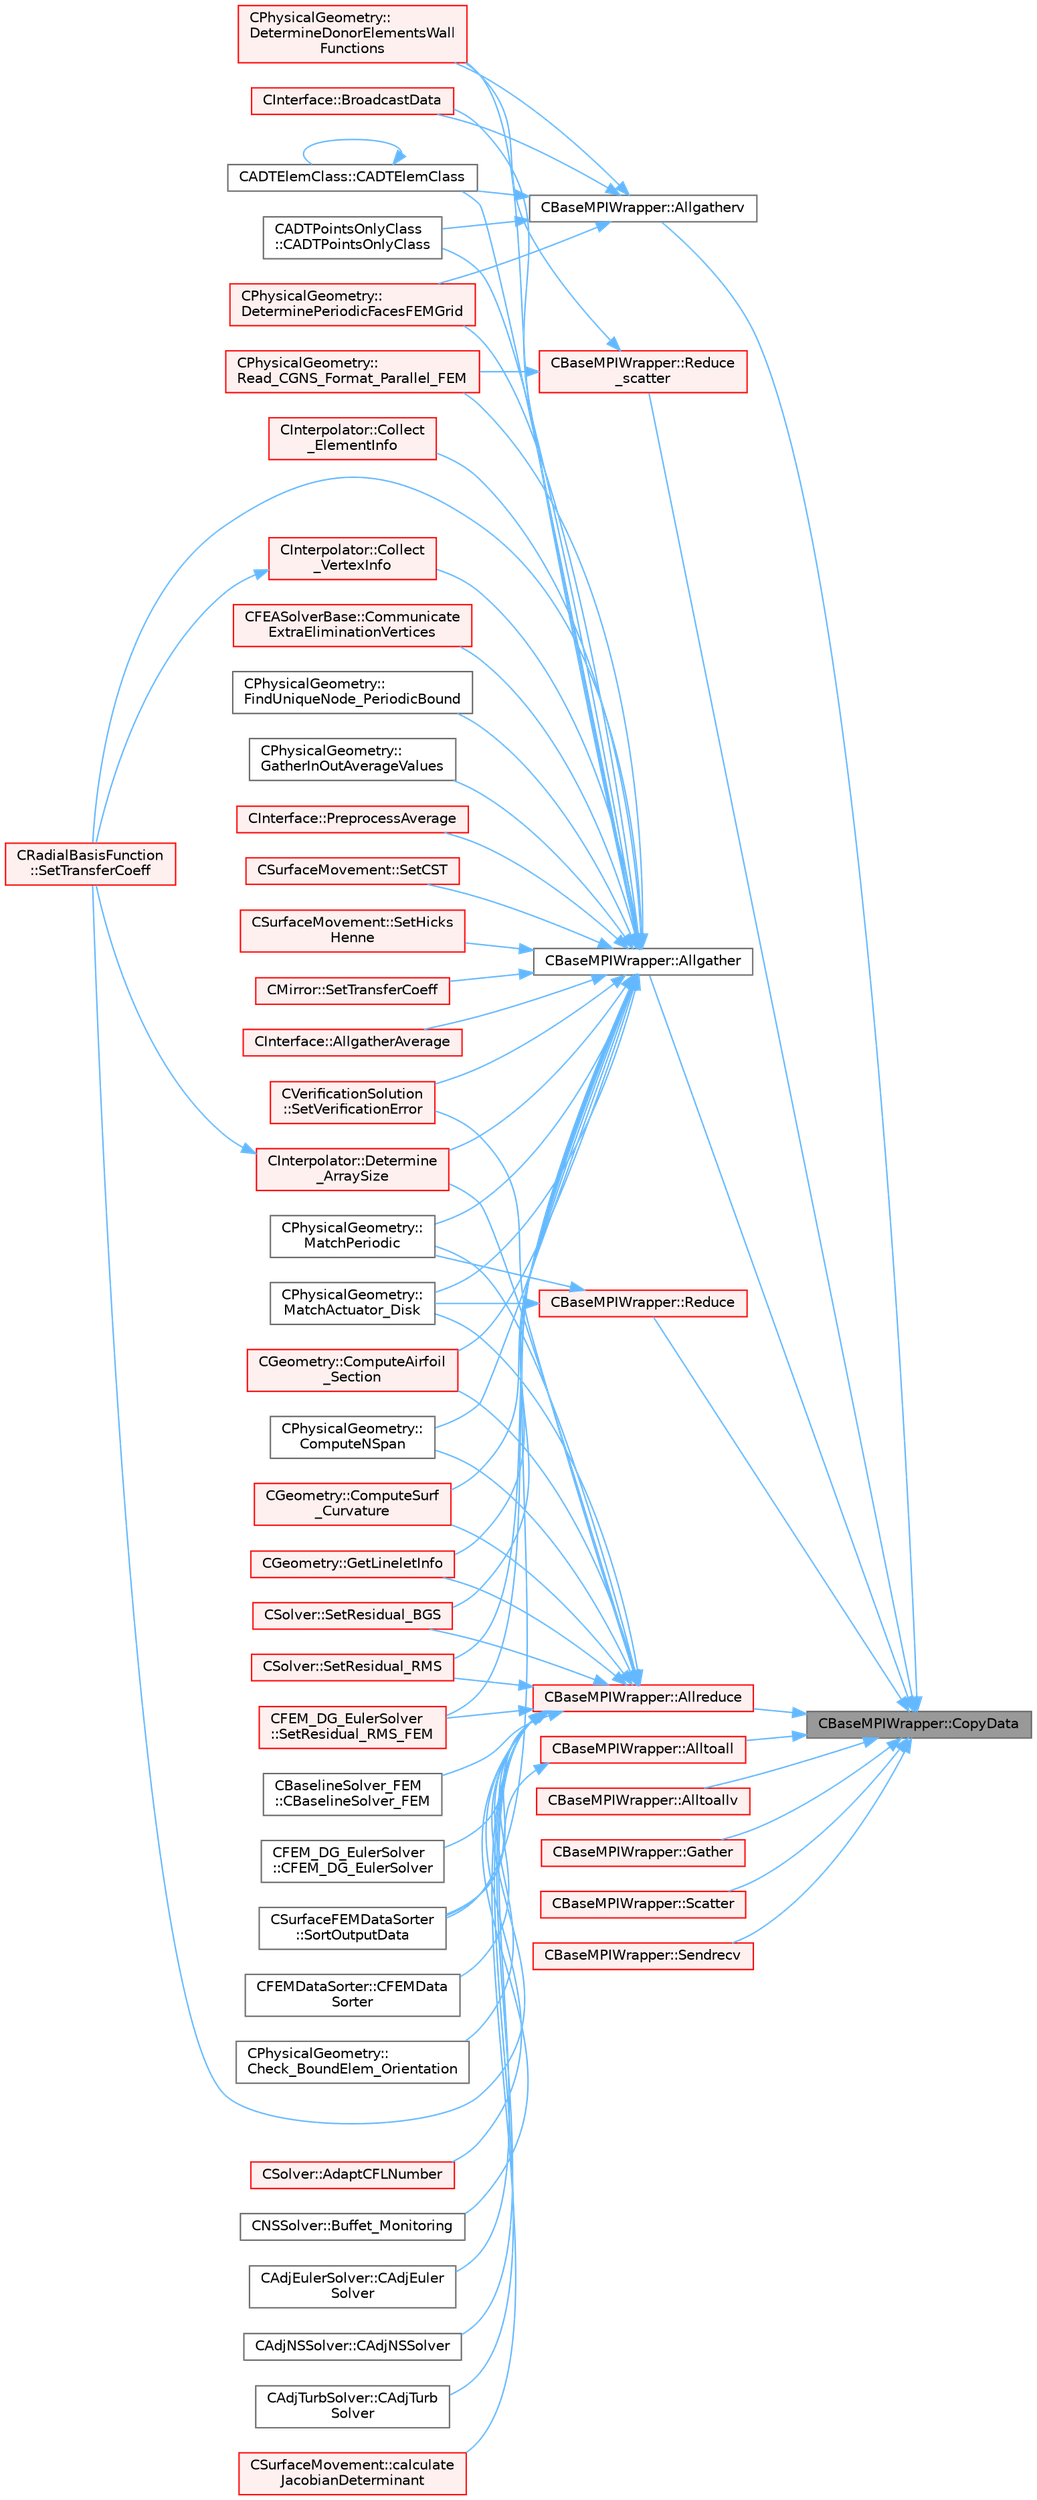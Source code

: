 digraph "CBaseMPIWrapper::CopyData"
{
 // LATEX_PDF_SIZE
  bgcolor="transparent";
  edge [fontname=Helvetica,fontsize=10,labelfontname=Helvetica,labelfontsize=10];
  node [fontname=Helvetica,fontsize=10,shape=box,height=0.2,width=0.4];
  rankdir="RL";
  Node1 [id="Node000001",label="CBaseMPIWrapper::CopyData",height=0.2,width=0.4,color="gray40", fillcolor="grey60", style="filled", fontcolor="black",tooltip=" "];
  Node1 -> Node2 [id="edge1_Node000001_Node000002",dir="back",color="steelblue1",style="solid",tooltip=" "];
  Node2 [id="Node000002",label="CBaseMPIWrapper::Allgather",height=0.2,width=0.4,color="grey40", fillcolor="white", style="filled",URL="$classCBaseMPIWrapper.html#a137ef06ade0c4f94d2a61f9b8817b6a7",tooltip=" "];
  Node2 -> Node3 [id="edge2_Node000002_Node000003",dir="back",color="steelblue1",style="solid",tooltip=" "];
  Node3 [id="Node000003",label="CInterface::AllgatherAverage",height=0.2,width=0.4,color="red", fillcolor="#FFF0F0", style="filled",URL="$classCInterface.html#a10f9026b7a38a20c9b7c54ff199e7e8d",tooltip="Interpolate data and scatter it into different processors, for matching meshes."];
  Node2 -> Node16 [id="edge3_Node000002_Node000016",dir="back",color="steelblue1",style="solid",tooltip=" "];
  Node16 [id="Node000016",label="CInterface::BroadcastData",height=0.2,width=0.4,color="red", fillcolor="#FFF0F0", style="filled",URL="$classCInterface.html#ae96b2c6b2dda67461705d7ef160c289d",tooltip="Interpolate data and broadcast it into all processors, for nonmatching meshes."];
  Node2 -> Node20 [id="edge4_Node000002_Node000020",dir="back",color="steelblue1",style="solid",tooltip=" "];
  Node20 [id="Node000020",label="CADTElemClass::CADTElemClass",height=0.2,width=0.4,color="grey40", fillcolor="white", style="filled",URL="$classCADTElemClass.html#aca84ec37470fc91943475dfc8bed21f0",tooltip="Constructor of the class."];
  Node20 -> Node20 [id="edge5_Node000020_Node000020",dir="back",color="steelblue1",style="solid",tooltip=" "];
  Node2 -> Node21 [id="edge6_Node000002_Node000021",dir="back",color="steelblue1",style="solid",tooltip=" "];
  Node21 [id="Node000021",label="CADTPointsOnlyClass\l::CADTPointsOnlyClass",height=0.2,width=0.4,color="grey40", fillcolor="white", style="filled",URL="$classCADTPointsOnlyClass.html#a193a94454e42305eccc40988e0ac0f6d",tooltip="Constructor of the class."];
  Node2 -> Node22 [id="edge7_Node000002_Node000022",dir="back",color="steelblue1",style="solid",tooltip=" "];
  Node22 [id="Node000022",label="CInterpolator::Collect\l_ElementInfo",height=0.2,width=0.4,color="red", fillcolor="#FFF0F0", style="filled",URL="$classCInterpolator.html#a4819e25dda8cd39779103d2355dacf2d",tooltip="Collect all donor elements in an interface pair."];
  Node2 -> Node25 [id="edge8_Node000002_Node000025",dir="back",color="steelblue1",style="solid",tooltip=" "];
  Node25 [id="Node000025",label="CInterpolator::Collect\l_VertexInfo",height=0.2,width=0.4,color="red", fillcolor="#FFF0F0", style="filled",URL="$classCInterpolator.html#aa979af5b55b5e841d4e4bc1465c5e644",tooltip="Collect and communicate vertex info: coord, global point."];
  Node25 -> Node28 [id="edge9_Node000025_Node000028",dir="back",color="steelblue1",style="solid",tooltip=" "];
  Node28 [id="Node000028",label="CRadialBasisFunction\l::SetTransferCoeff",height=0.2,width=0.4,color="red", fillcolor="#FFF0F0", style="filled",URL="$classCRadialBasisFunction.html#a844247f08e8b5e91bbe6e08dd3830fea",tooltip="Set up transfer matrix defining relation between two meshes."];
  Node2 -> Node30 [id="edge10_Node000002_Node000030",dir="back",color="steelblue1",style="solid",tooltip=" "];
  Node30 [id="Node000030",label="CFEASolverBase::Communicate\lExtraEliminationVertices",height=0.2,width=0.4,color="red", fillcolor="#FFF0F0", style="filled",URL="$classCFEASolverBase.html#a1cfb4329edf9b0d4d4ed6836329c689f",tooltip="Communicate extra vertices for elimination in the linear system."];
  Node2 -> Node34 [id="edge11_Node000002_Node000034",dir="back",color="steelblue1",style="solid",tooltip=" "];
  Node34 [id="Node000034",label="CGeometry::ComputeAirfoil\l_Section",height=0.2,width=0.4,color="red", fillcolor="#FFF0F0", style="filled",URL="$classCGeometry.html#a89153b5d029a8e95b8e1546605e3a001",tooltip="A virtual member."];
  Node2 -> Node39 [id="edge12_Node000002_Node000039",dir="back",color="steelblue1",style="solid",tooltip=" "];
  Node39 [id="Node000039",label="CPhysicalGeometry::\lComputeNSpan",height=0.2,width=0.4,color="grey40", fillcolor="white", style="filled",URL="$classCPhysicalGeometry.html#aa3fbc055a43bbab16e7b5aa5ceecd14f",tooltip="Set number of span wise level for turbomachinery computation."];
  Node2 -> Node40 [id="edge13_Node000002_Node000040",dir="back",color="steelblue1",style="solid",tooltip=" "];
  Node40 [id="Node000040",label="CGeometry::ComputeSurf\l_Curvature",height=0.2,width=0.4,color="red", fillcolor="#FFF0F0", style="filled",URL="$classCGeometry.html#a260ac40c011a30a0fb55a4cc45eaf88e",tooltip="Find and store all vertices on a sharp corner in the geometry."];
  Node2 -> Node44 [id="edge14_Node000002_Node000044",dir="back",color="steelblue1",style="solid",tooltip=" "];
  Node44 [id="Node000044",label="CInterpolator::Determine\l_ArraySize",height=0.2,width=0.4,color="red", fillcolor="#FFF0F0", style="filled",URL="$classCInterpolator.html#ae172af44fdeaab02740a3feee56c6c02",tooltip="Determine array sizes used to collect and send coordinate and global point information."];
  Node44 -> Node28 [id="edge15_Node000044_Node000028",dir="back",color="steelblue1",style="solid",tooltip=" "];
  Node2 -> Node45 [id="edge16_Node000002_Node000045",dir="back",color="steelblue1",style="solid",tooltip=" "];
  Node45 [id="Node000045",label="CPhysicalGeometry::\lDetermineDonorElementsWall\lFunctions",height=0.2,width=0.4,color="red", fillcolor="#FFF0F0", style="filled",URL="$classCPhysicalGeometry.html#acef4e18142b580bf09f21e5b71387d5f",tooltip="Determine the donor elements for the boundary elements on viscous wall boundaries when wall functions..."];
  Node2 -> Node47 [id="edge17_Node000002_Node000047",dir="back",color="steelblue1",style="solid",tooltip=" "];
  Node47 [id="Node000047",label="CPhysicalGeometry::\lDeterminePeriodicFacesFEMGrid",height=0.2,width=0.4,color="red", fillcolor="#FFF0F0", style="filled",URL="$classCPhysicalGeometry.html#a4b8a3bab829079fe0425b00afe2c0dab",tooltip="Determine the neighboring information for periodic faces of a FEM grid."];
  Node2 -> Node48 [id="edge18_Node000002_Node000048",dir="back",color="steelblue1",style="solid",tooltip=" "];
  Node48 [id="Node000048",label="CPhysicalGeometry::\lFindUniqueNode_PeriodicBound",height=0.2,width=0.4,color="grey40", fillcolor="white", style="filled",URL="$classCPhysicalGeometry.html#a8ac15a23d14c919320fbbbf6ac45cbd0",tooltip="For streamwise periodicity, find & store a unique reference node on the designated periodic inlet."];
  Node2 -> Node49 [id="edge19_Node000002_Node000049",dir="back",color="steelblue1",style="solid",tooltip=" "];
  Node49 [id="Node000049",label="CPhysicalGeometry::\lGatherInOutAverageValues",height=0.2,width=0.4,color="grey40", fillcolor="white", style="filled",URL="$classCPhysicalGeometry.html#af64e3443a9381960d56065bd61802ab3",tooltip="Set turbo boundary vertex."];
  Node2 -> Node50 [id="edge20_Node000002_Node000050",dir="back",color="steelblue1",style="solid",tooltip=" "];
  Node50 [id="Node000050",label="CGeometry::GetLineletInfo",height=0.2,width=0.4,color="red", fillcolor="#FFF0F0", style="filled",URL="$classCGeometry.html#ae1e8531f66b9d9fa0d87eae099130df3",tooltip="Get the linelet definition, this function computes the linelets if that has not been done yet."];
  Node2 -> Node58 [id="edge21_Node000002_Node000058",dir="back",color="steelblue1",style="solid",tooltip=" "];
  Node58 [id="Node000058",label="CPhysicalGeometry::\lMatchActuator_Disk",height=0.2,width=0.4,color="grey40", fillcolor="white", style="filled",URL="$classCPhysicalGeometry.html#a8a6b2f467c300acd26f6ed89f4090e72",tooltip="Mach the near field boundary condition."];
  Node2 -> Node59 [id="edge22_Node000002_Node000059",dir="back",color="steelblue1",style="solid",tooltip=" "];
  Node59 [id="Node000059",label="CPhysicalGeometry::\lMatchPeriodic",height=0.2,width=0.4,color="grey40", fillcolor="white", style="filled",URL="$classCPhysicalGeometry.html#a763708fe12bba6a755ea5917b3ddf250",tooltip="Mach the periodic boundary conditions."];
  Node2 -> Node60 [id="edge23_Node000002_Node000060",dir="back",color="steelblue1",style="solid",tooltip=" "];
  Node60 [id="Node000060",label="CInterface::PreprocessAverage",height=0.2,width=0.4,color="red", fillcolor="#FFF0F0", style="filled",URL="$classCInterface.html#af95e8a2dd934d6abb49081e4e22439e9",tooltip="Transfer pre-processing for the mixing plane inteface."];
  Node2 -> Node62 [id="edge24_Node000002_Node000062",dir="back",color="steelblue1",style="solid",tooltip=" "];
  Node62 [id="Node000062",label="CPhysicalGeometry::\lRead_CGNS_Format_Parallel_FEM",height=0.2,width=0.4,color="red", fillcolor="#FFF0F0", style="filled",URL="$classCPhysicalGeometry.html#aa222a46292ba9ba3b03e581587bdbfb6",tooltip="Reads for the FEM solver the geometry of the grid and adjust the boundary conditions with the configu..."];
  Node2 -> Node64 [id="edge25_Node000002_Node000064",dir="back",color="steelblue1",style="solid",tooltip=" "];
  Node64 [id="Node000064",label="CSurfaceMovement::SetCST",height=0.2,width=0.4,color="red", fillcolor="#FFF0F0", style="filled",URL="$classCSurfaceMovement.html#a10a599f558d2d847be1c638be43acd63",tooltip="Set a deformation based on a change in the Kulfan parameters for an airfoil."];
  Node2 -> Node76 [id="edge26_Node000002_Node000076",dir="back",color="steelblue1",style="solid",tooltip=" "];
  Node76 [id="Node000076",label="CSurfaceMovement::SetHicks\lHenne",height=0.2,width=0.4,color="red", fillcolor="#FFF0F0", style="filled",URL="$classCSurfaceMovement.html#a119e4756830fac758284342ea5027527",tooltip="Set a Hicks-Henne deformation bump functions on an airfoil."];
  Node2 -> Node77 [id="edge27_Node000002_Node000077",dir="back",color="steelblue1",style="solid",tooltip=" "];
  Node77 [id="Node000077",label="CSolver::SetResidual_BGS",height=0.2,width=0.4,color="red", fillcolor="#FFF0F0", style="filled",URL="$classCSolver.html#a4fbc06f5031775b6828986a133490400",tooltip="Communicate the value of the max residual and RMS residual."];
  Node2 -> Node81 [id="edge28_Node000002_Node000081",dir="back",color="steelblue1",style="solid",tooltip=" "];
  Node81 [id="Node000081",label="CSolver::SetResidual_RMS",height=0.2,width=0.4,color="red", fillcolor="#FFF0F0", style="filled",URL="$classCSolver.html#a1ac9c08f281abbb09cbb702b3fd644f7",tooltip="Set the value of the max residual and RMS residual."];
  Node2 -> Node93 [id="edge29_Node000002_Node000093",dir="back",color="steelblue1",style="solid",tooltip=" "];
  Node93 [id="Node000093",label="CFEM_DG_EulerSolver\l::SetResidual_RMS_FEM",height=0.2,width=0.4,color="red", fillcolor="#FFF0F0", style="filled",URL="$classCFEM__DG__EulerSolver.html#a34550ee1621eeabc419e7ddb64c0b52e",tooltip="Update the solution using the classical fourth-order Runge-Kutta scheme."];
  Node2 -> Node96 [id="edge30_Node000002_Node000096",dir="back",color="steelblue1",style="solid",tooltip=" "];
  Node96 [id="Node000096",label="CMirror::SetTransferCoeff",height=0.2,width=0.4,color="red", fillcolor="#FFF0F0", style="filled",URL="$classCMirror.html#ae10062578d5514be2b13fa303fab3bd8",tooltip="Set up transfer matrix defining relation between two meshes."];
  Node2 -> Node28 [id="edge31_Node000002_Node000028",dir="back",color="steelblue1",style="solid",tooltip=" "];
  Node2 -> Node98 [id="edge32_Node000002_Node000098",dir="back",color="steelblue1",style="solid",tooltip=" "];
  Node98 [id="Node000098",label="CVerificationSolution\l::SetVerificationError",height=0.2,width=0.4,color="red", fillcolor="#FFF0F0", style="filled",URL="$classCVerificationSolution.html#a467e0ccdb07f223326549273ddeb9fa9",tooltip="Calculate the global error metrics for verification cases."];
  Node2 -> Node102 [id="edge33_Node000002_Node000102",dir="back",color="steelblue1",style="solid",tooltip=" "];
  Node102 [id="Node000102",label="CSurfaceFEMDataSorter\l::SortOutputData",height=0.2,width=0.4,color="grey40", fillcolor="white", style="filled",URL="$classCSurfaceFEMDataSorter.html#a780cb416bfb4aed7697a252887821020",tooltip="Sort the output data for each grid node into a linear partitioning across all processors."];
  Node1 -> Node103 [id="edge34_Node000001_Node000103",dir="back",color="steelblue1",style="solid",tooltip=" "];
  Node103 [id="Node000103",label="CBaseMPIWrapper::Allgatherv",height=0.2,width=0.4,color="grey40", fillcolor="white", style="filled",URL="$classCBaseMPIWrapper.html#a1c8c3f6d23fd0833c8cd8ef23b0beded",tooltip=" "];
  Node103 -> Node16 [id="edge35_Node000103_Node000016",dir="back",color="steelblue1",style="solid",tooltip=" "];
  Node103 -> Node20 [id="edge36_Node000103_Node000020",dir="back",color="steelblue1",style="solid",tooltip=" "];
  Node103 -> Node21 [id="edge37_Node000103_Node000021",dir="back",color="steelblue1",style="solid",tooltip=" "];
  Node103 -> Node45 [id="edge38_Node000103_Node000045",dir="back",color="steelblue1",style="solid",tooltip=" "];
  Node103 -> Node47 [id="edge39_Node000103_Node000047",dir="back",color="steelblue1",style="solid",tooltip=" "];
  Node1 -> Node104 [id="edge40_Node000001_Node000104",dir="back",color="steelblue1",style="solid",tooltip=" "];
  Node104 [id="Node000104",label="CBaseMPIWrapper::Allreduce",height=0.2,width=0.4,color="red", fillcolor="#FFF0F0", style="filled",URL="$classCBaseMPIWrapper.html#a381d4b3738c09d92ee1ae9f89715b541",tooltip=" "];
  Node104 -> Node105 [id="edge41_Node000104_Node000105",dir="back",color="steelblue1",style="solid",tooltip=" "];
  Node105 [id="Node000105",label="CSolver::AdaptCFLNumber",height=0.2,width=0.4,color="red", fillcolor="#FFF0F0", style="filled",URL="$classCSolver.html#a7db35f21bf505e35cce4bcdf38af3b2a",tooltip="Adapt the CFL number based on the local under-relaxation parameters computed for each nonlinear itera..."];
  Node104 -> Node108 [id="edge42_Node000104_Node000108",dir="back",color="steelblue1",style="solid",tooltip=" "];
  Node108 [id="Node000108",label="CNSSolver::Buffet_Monitoring",height=0.2,width=0.4,color="grey40", fillcolor="white", style="filled",URL="$classCNSSolver.html#a4cb9bee803f034c220d6dec914f0923b",tooltip="Compute the buffet sensor."];
  Node104 -> Node109 [id="edge43_Node000104_Node000109",dir="back",color="steelblue1",style="solid",tooltip=" "];
  Node109 [id="Node000109",label="CAdjEulerSolver::CAdjEuler\lSolver",height=0.2,width=0.4,color="grey40", fillcolor="white", style="filled",URL="$classCAdjEulerSolver.html#a0a739888df9436d4707665d152a7af1a",tooltip=" "];
  Node104 -> Node110 [id="edge44_Node000104_Node000110",dir="back",color="steelblue1",style="solid",tooltip=" "];
  Node110 [id="Node000110",label="CAdjNSSolver::CAdjNSSolver",height=0.2,width=0.4,color="grey40", fillcolor="white", style="filled",URL="$classCAdjNSSolver.html#a323f1dc7c0b9fe00d1911eeeea365d46",tooltip=" "];
  Node104 -> Node111 [id="edge45_Node000104_Node000111",dir="back",color="steelblue1",style="solid",tooltip=" "];
  Node111 [id="Node000111",label="CAdjTurbSolver::CAdjTurb\lSolver",height=0.2,width=0.4,color="grey40", fillcolor="white", style="filled",URL="$classCAdjTurbSolver.html#a621bdae0b081f25a67425cc037cd90a2",tooltip=" "];
  Node104 -> Node112 [id="edge46_Node000104_Node000112",dir="back",color="steelblue1",style="solid",tooltip=" "];
  Node112 [id="Node000112",label="CSurfaceMovement::calculate\lJacobianDeterminant",height=0.2,width=0.4,color="red", fillcolor="#FFF0F0", style="filled",URL="$classCSurfaceMovement.html#a9dfadfc43c0e859c76cb186423a6cd2e",tooltip="Calculate the determinant of the Jacobian matrix for the FFD problem."];
  Node104 -> Node113 [id="edge47_Node000104_Node000113",dir="back",color="steelblue1",style="solid",tooltip=" "];
  Node113 [id="Node000113",label="CBaselineSolver_FEM\l::CBaselineSolver_FEM",height=0.2,width=0.4,color="grey40", fillcolor="white", style="filled",URL="$classCBaselineSolver__FEM.html#a555c5501fce1dfa608bba1e8f77232d1",tooltip=" "];
  Node104 -> Node114 [id="edge48_Node000104_Node000114",dir="back",color="steelblue1",style="solid",tooltip=" "];
  Node114 [id="Node000114",label="CFEM_DG_EulerSolver\l::CFEM_DG_EulerSolver",height=0.2,width=0.4,color="grey40", fillcolor="white", style="filled",URL="$classCFEM__DG__EulerSolver.html#a677fa998b78bd489a3f8bee0d56623dd",tooltip=" "];
  Node104 -> Node115 [id="edge49_Node000104_Node000115",dir="back",color="steelblue1",style="solid",tooltip=" "];
  Node115 [id="Node000115",label="CFEMDataSorter::CFEMData\lSorter",height=0.2,width=0.4,color="grey40", fillcolor="white", style="filled",URL="$classCFEMDataSorter.html#a396ceee8aa88999d6774e69a9c46f833",tooltip="Constructor."];
  Node104 -> Node116 [id="edge50_Node000104_Node000116",dir="back",color="steelblue1",style="solid",tooltip=" "];
  Node116 [id="Node000116",label="CPhysicalGeometry::\lCheck_BoundElem_Orientation",height=0.2,width=0.4,color="grey40", fillcolor="white", style="filled",URL="$classCPhysicalGeometry.html#a9d362c5d1caf1ed6ca75770185464873",tooltip="Check the volume element orientation."];
  Node104 -> Node34 [id="edge51_Node000104_Node000034",dir="back",color="steelblue1",style="solid",tooltip=" "];
  Node104 -> Node39 [id="edge52_Node000104_Node000039",dir="back",color="steelblue1",style="solid",tooltip=" "];
  Node104 -> Node40 [id="edge53_Node000104_Node000040",dir="back",color="steelblue1",style="solid",tooltip=" "];
  Node104 -> Node44 [id="edge54_Node000104_Node000044",dir="back",color="steelblue1",style="solid",tooltip=" "];
  Node104 -> Node50 [id="edge55_Node000104_Node000050",dir="back",color="steelblue1",style="solid",tooltip=" "];
  Node104 -> Node58 [id="edge56_Node000104_Node000058",dir="back",color="steelblue1",style="solid",tooltip=" "];
  Node104 -> Node59 [id="edge57_Node000104_Node000059",dir="back",color="steelblue1",style="solid",tooltip=" "];
  Node104 -> Node77 [id="edge58_Node000104_Node000077",dir="back",color="steelblue1",style="solid",tooltip=" "];
  Node104 -> Node81 [id="edge59_Node000104_Node000081",dir="back",color="steelblue1",style="solid",tooltip=" "];
  Node104 -> Node93 [id="edge60_Node000104_Node000093",dir="back",color="steelblue1",style="solid",tooltip=" "];
  Node104 -> Node28 [id="edge61_Node000104_Node000028",dir="back",color="steelblue1",style="solid",tooltip=" "];
  Node104 -> Node98 [id="edge62_Node000104_Node000098",dir="back",color="steelblue1",style="solid",tooltip=" "];
  Node104 -> Node102 [id="edge63_Node000104_Node000102",dir="back",color="steelblue1",style="solid",tooltip=" "];
  Node1 -> Node298 [id="edge64_Node000001_Node000298",dir="back",color="steelblue1",style="solid",tooltip=" "];
  Node298 [id="Node000298",label="CBaseMPIWrapper::Alltoall",height=0.2,width=0.4,color="red", fillcolor="#FFF0F0", style="filled",URL="$classCBaseMPIWrapper.html#ade915135d4560a390849e5744488b5ef",tooltip=" "];
  Node298 -> Node102 [id="edge65_Node000298_Node000102",dir="back",color="steelblue1",style="solid",tooltip=" "];
  Node1 -> Node312 [id="edge66_Node000001_Node000312",dir="back",color="steelblue1",style="solid",tooltip=" "];
  Node312 [id="Node000312",label="CBaseMPIWrapper::Alltoallv",height=0.2,width=0.4,color="red", fillcolor="#FFF0F0", style="filled",URL="$classCBaseMPIWrapper.html#a894a36fc28e2ae75d6173d10d5160de3",tooltip=" "];
  Node1 -> Node313 [id="edge67_Node000001_Node000313",dir="back",color="steelblue1",style="solid",tooltip=" "];
  Node313 [id="Node000313",label="CBaseMPIWrapper::Gather",height=0.2,width=0.4,color="red", fillcolor="#FFF0F0", style="filled",URL="$classCBaseMPIWrapper.html#a15eaf7d952aeee1b381a8b548be9403f",tooltip=" "];
  Node1 -> Node315 [id="edge68_Node000001_Node000315",dir="back",color="steelblue1",style="solid",tooltip=" "];
  Node315 [id="Node000315",label="CBaseMPIWrapper::Reduce",height=0.2,width=0.4,color="red", fillcolor="#FFF0F0", style="filled",URL="$classCBaseMPIWrapper.html#adfe0cc3203ae26745e12fb885af0629b",tooltip=" "];
  Node315 -> Node58 [id="edge69_Node000315_Node000058",dir="back",color="steelblue1",style="solid",tooltip=" "];
  Node315 -> Node59 [id="edge70_Node000315_Node000059",dir="back",color="steelblue1",style="solid",tooltip=" "];
  Node1 -> Node325 [id="edge71_Node000001_Node000325",dir="back",color="steelblue1",style="solid",tooltip=" "];
  Node325 [id="Node000325",label="CBaseMPIWrapper::Reduce\l_scatter",height=0.2,width=0.4,color="red", fillcolor="#FFF0F0", style="filled",URL="$classCBaseMPIWrapper.html#a6b6d07031fc7ffdc9022f1df45ae381e",tooltip=" "];
  Node325 -> Node45 [id="edge72_Node000325_Node000045",dir="back",color="steelblue1",style="solid",tooltip=" "];
  Node325 -> Node62 [id="edge73_Node000325_Node000062",dir="back",color="steelblue1",style="solid",tooltip=" "];
  Node1 -> Node327 [id="edge74_Node000001_Node000327",dir="back",color="steelblue1",style="solid",tooltip=" "];
  Node327 [id="Node000327",label="CBaseMPIWrapper::Scatter",height=0.2,width=0.4,color="red", fillcolor="#FFF0F0", style="filled",URL="$classCBaseMPIWrapper.html#a8e9db01d33f21a449f0dbeeb9372bba0",tooltip=" "];
  Node1 -> Node329 [id="edge75_Node000001_Node000329",dir="back",color="steelblue1",style="solid",tooltip=" "];
  Node329 [id="Node000329",label="CBaseMPIWrapper::Sendrecv",height=0.2,width=0.4,color="red", fillcolor="#FFF0F0", style="filled",URL="$classCBaseMPIWrapper.html#a5848d75e8e4b2e367a6b9be0b6ec4baa",tooltip=" "];
}
